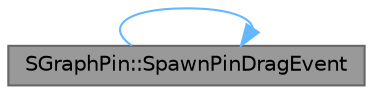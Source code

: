 digraph "SGraphPin::SpawnPinDragEvent"
{
 // INTERACTIVE_SVG=YES
 // LATEX_PDF_SIZE
  bgcolor="transparent";
  edge [fontname=Helvetica,fontsize=10,labelfontname=Helvetica,labelfontsize=10];
  node [fontname=Helvetica,fontsize=10,shape=box,height=0.2,width=0.4];
  rankdir="RL";
  Node1 [id="Node000001",label="SGraphPin::SpawnPinDragEvent",height=0.2,width=0.4,color="gray40", fillcolor="grey60", style="filled", fontcolor="black",tooltip="Spawns a FDragConnection or similar class for the pin drag event."];
  Node1 -> Node1 [id="edge1_Node000001_Node000001",dir="back",color="steelblue1",style="solid",tooltip=" "];
}
